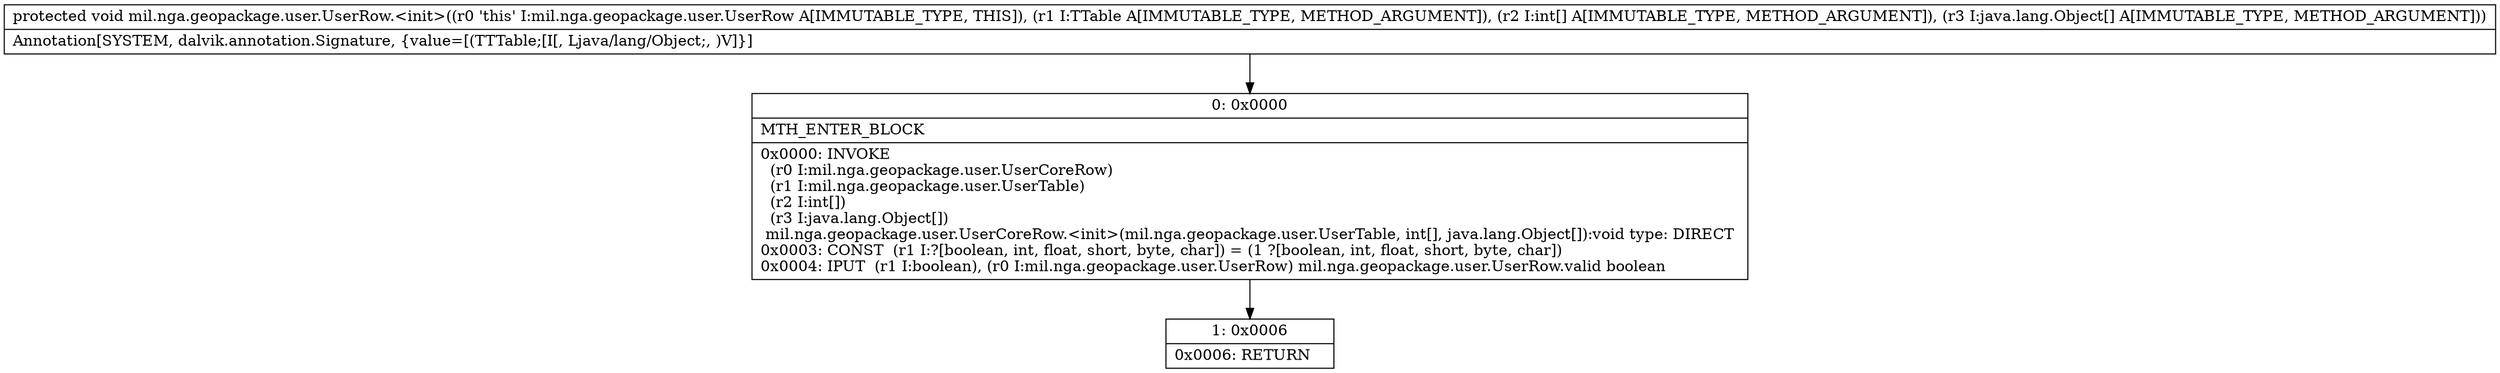 digraph "CFG formil.nga.geopackage.user.UserRow.\<init\>(Lmil\/nga\/geopackage\/user\/UserTable;[I[Ljava\/lang\/Object;)V" {
Node_0 [shape=record,label="{0\:\ 0x0000|MTH_ENTER_BLOCK\l|0x0000: INVOKE  \l  (r0 I:mil.nga.geopackage.user.UserCoreRow)\l  (r1 I:mil.nga.geopackage.user.UserTable)\l  (r2 I:int[])\l  (r3 I:java.lang.Object[])\l mil.nga.geopackage.user.UserCoreRow.\<init\>(mil.nga.geopackage.user.UserTable, int[], java.lang.Object[]):void type: DIRECT \l0x0003: CONST  (r1 I:?[boolean, int, float, short, byte, char]) = (1 ?[boolean, int, float, short, byte, char]) \l0x0004: IPUT  (r1 I:boolean), (r0 I:mil.nga.geopackage.user.UserRow) mil.nga.geopackage.user.UserRow.valid boolean \l}"];
Node_1 [shape=record,label="{1\:\ 0x0006|0x0006: RETURN   \l}"];
MethodNode[shape=record,label="{protected void mil.nga.geopackage.user.UserRow.\<init\>((r0 'this' I:mil.nga.geopackage.user.UserRow A[IMMUTABLE_TYPE, THIS]), (r1 I:TTable A[IMMUTABLE_TYPE, METHOD_ARGUMENT]), (r2 I:int[] A[IMMUTABLE_TYPE, METHOD_ARGUMENT]), (r3 I:java.lang.Object[] A[IMMUTABLE_TYPE, METHOD_ARGUMENT]))  | Annotation[SYSTEM, dalvik.annotation.Signature, \{value=[(TTTable;[I[, Ljava\/lang\/Object;, )V]\}]\l}"];
MethodNode -> Node_0;
Node_0 -> Node_1;
}

